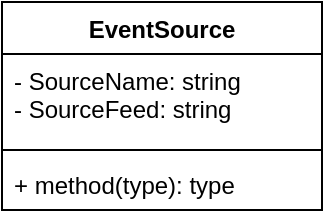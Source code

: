 <mxfile version="10.6.3" type="github"><diagram id="E1OTH5oFx_BX86u4xwLG" name="Page-1"><mxGraphModel dx="754" dy="467" grid="1" gridSize="10" guides="1" tooltips="1" connect="1" arrows="1" fold="1" page="1" pageScale="1" pageWidth="827" pageHeight="1169" math="0" shadow="0"><root><mxCell id="0"/><mxCell id="1" parent="0"/><mxCell id="ZSZNHO0JejGBXSuuFtVu-1" value="EventSource" style="swimlane;fontStyle=1;align=center;verticalAlign=top;childLayout=stackLayout;horizontal=1;startSize=26;horizontalStack=0;resizeParent=1;resizeParentMax=0;resizeLast=0;collapsible=1;marginBottom=0;" vertex="1" parent="1"><mxGeometry x="40" y="40" width="160" height="104" as="geometry"/></mxCell><mxCell id="ZSZNHO0JejGBXSuuFtVu-2" value="- SourceName: string&#10;- SourceFeed: string&#10;" style="text;strokeColor=none;fillColor=none;align=left;verticalAlign=top;spacingLeft=4;spacingRight=4;overflow=hidden;rotatable=0;points=[[0,0.5],[1,0.5]];portConstraint=eastwest;" vertex="1" parent="ZSZNHO0JejGBXSuuFtVu-1"><mxGeometry y="26" width="160" height="44" as="geometry"/></mxCell><mxCell id="ZSZNHO0JejGBXSuuFtVu-3" value="" style="line;strokeWidth=1;fillColor=none;align=left;verticalAlign=middle;spacingTop=-1;spacingLeft=3;spacingRight=3;rotatable=0;labelPosition=right;points=[];portConstraint=eastwest;" vertex="1" parent="ZSZNHO0JejGBXSuuFtVu-1"><mxGeometry y="70" width="160" height="8" as="geometry"/></mxCell><mxCell id="ZSZNHO0JejGBXSuuFtVu-4" value="+ method(type): type" style="text;strokeColor=none;fillColor=none;align=left;verticalAlign=top;spacingLeft=4;spacingRight=4;overflow=hidden;rotatable=0;points=[[0,0.5],[1,0.5]];portConstraint=eastwest;" vertex="1" parent="ZSZNHO0JejGBXSuuFtVu-1"><mxGeometry y="78" width="160" height="26" as="geometry"/></mxCell></root></mxGraphModel></diagram></mxfile>